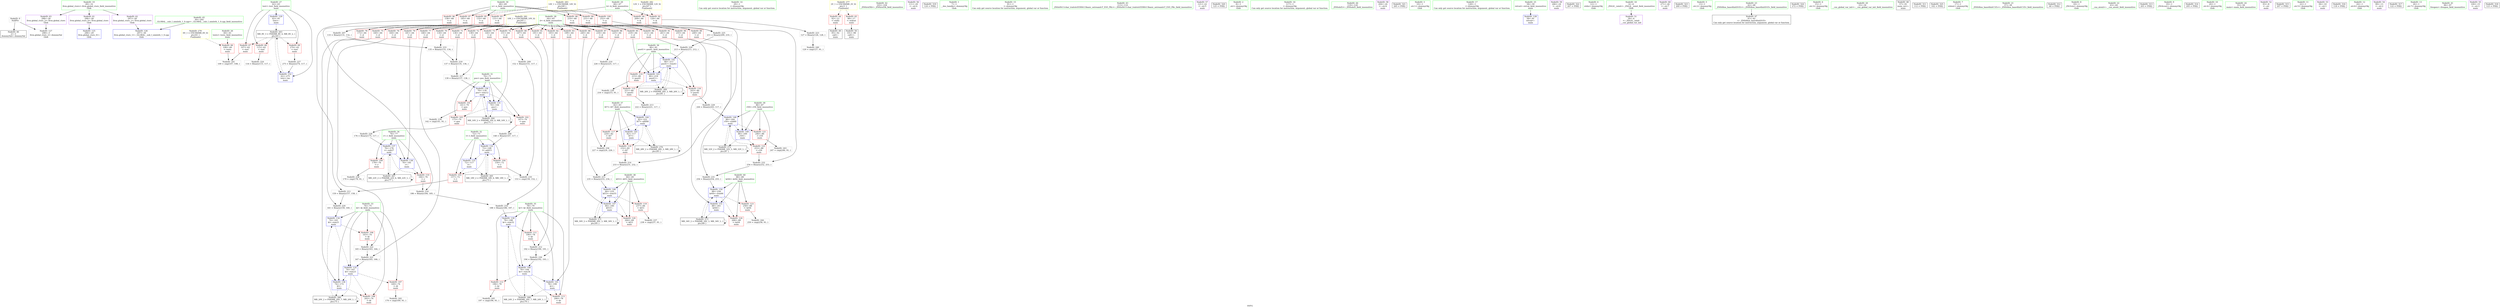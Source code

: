 digraph "SVFG" {
	label="SVFG";

	Node0x55649ad545e0 [shape=record,color=grey,label="{NodeID: 0\nNullPtr}"];
	Node0x55649ad545e0 -> Node0x55649ad76ff0[style=solid];
	Node0x55649ad545e0 -> Node0x55649ad7d300[style=solid];
	Node0x55649ad92d00 [shape=record,color=black,label="{NodeID: 263\nMR_8V_3 = PHI(MR_8V_4, MR_8V_2, )\npts\{63 \}\n}"];
	Node0x55649ad92d00 -> Node0x55649ad791e0[style=dashed];
	Node0x55649ad92d00 -> Node0x55649ad792b0[style=dashed];
	Node0x55649ad92d00 -> Node0x55649ad79380[style=dashed];
	Node0x55649ad92d00 -> Node0x55649ad7e780[style=dashed];
	Node0x55649ad77aa0 [shape=record,color=red,label="{NodeID: 97\n185\<--68\n\<--n\nmain\n}"];
	Node0x55649ad77aa0 -> Node0x55649ad82e10[style=solid];
	Node0x55649ad58ab0 [shape=record,color=green,label="{NodeID: 14\n29\<--1\n\<--dummyObj\nCan only get source location for instruction, argument, global var or function.}"];
	Node0x55649ad97700 [shape=record,color=yellow,style=double,label="{NodeID: 277\n2V_1 = ENCHI(MR_2V_0)\npts\{1 \}\nFun[main]}"];
	Node0x55649ad97700 -> Node0x55649ad78f70[style=dashed];
	Node0x55649ad97700 -> Node0x55649ad79040[style=dashed];
	Node0x55649ad775e0 [shape=record,color=red,label="{NodeID: 111\n190\<--78\n\<--kr\nmain\n}"];
	Node0x55649ad775e0 -> Node0x55649ad82810[style=solid];
	Node0x55649ad76150 [shape=record,color=green,label="{NodeID: 28\n64\<--65\nd\<--d_field_insensitive\nmain\n}"];
	Node0x55649ad76150 -> Node0x55649ad79450[style=solid];
	Node0x55649ad76150 -> Node0x55649ad79520[style=solid];
	Node0x55649ad76150 -> Node0x55649ad795f0[style=solid];
	Node0x55649ad76150 -> Node0x55649ad796c0[style=solid];
	Node0x55649ad76150 -> Node0x55649ad79790[style=solid];
	Node0x55649ad76150 -> Node0x55649ad79860[style=solid];
	Node0x55649ad76150 -> Node0x55649ad79930[style=solid];
	Node0x55649ad76150 -> Node0x55649ad79a00[style=solid];
	Node0x55649ad76150 -> Node0x55649ad79ad0[style=solid];
	Node0x55649ad76150 -> Node0x55649ad79ba0[style=solid];
	Node0x55649ad76150 -> Node0x55649ad79c70[style=solid];
	Node0x55649ad76150 -> Node0x55649ad79d40[style=solid];
	Node0x55649ad76150 -> Node0x55649ad79e10[style=solid];
	Node0x55649ad76150 -> Node0x55649ad79ee0[style=solid];
	Node0x55649ad76150 -> Node0x55649ad79fb0[style=solid];
	Node0x55649ad76150 -> Node0x55649ad7a080[style=solid];
	Node0x55649ad76150 -> Node0x55649ad7a150[style=solid];
	Node0x55649ad76150 -> Node0x55649ad7a220[style=solid];
	Node0x55649ad76150 -> Node0x55649ad7a2f0[style=solid];
	Node0x55649ad76150 -> Node0x55649ad7a3c0[style=solid];
	Node0x55649ad76150 -> Node0x55649ad7a490[style=solid];
	Node0x55649ad76150 -> Node0x55649ad7a560[style=solid];
	Node0x55649ad7b390 [shape=record,color=grey,label="{NodeID: 208\n148 = Binary(147, 117, )\n}"];
	Node0x55649ad7b390 -> Node0x55649ad7d740[style=solid];
	Node0x55649ad7d130 [shape=record,color=blue,label="{NodeID: 125\n296\<--29\nllvm.global_ctors_0\<--\nGlob }"];
	Node0x55649ad76cb0 [shape=record,color=green,label="{NodeID: 42\n103\<--104\n_ZNSirsERi\<--_ZNSirsERi_field_insensitive\n}"];
	Node0x55649ad83710 [shape=record,color=grey,label="{NodeID: 222\n165 = Binary(163, 164, )\n}"];
	Node0x55649ad83710 -> Node0x55649ad83590[style=solid];
	Node0x55649ad7dcf0 [shape=record,color=blue,label="{NodeID: 139\n78\<--188\nkr\<--rem32\nmain\n}"];
	Node0x55649ad7dcf0 -> Node0x55649ad775e0[style=dashed];
	Node0x55649ad7dcf0 -> Node0x55649ad7ddc0[style=dashed];
	Node0x55649ad78860 [shape=record,color=purple,label="{NodeID: 56\n111\<--20\n\<--.str.4\nmain\n}"];
	Node0x55649ada78a0 [shape=record,color=black,label="{NodeID: 319\n124 = PHI()\n}"];
	Node0x55649ad84c10 [shape=record,color=grey,label="{NodeID: 236\n227 = cmp(224, 226, )\n}"];
	Node0x55649ad79450 [shape=record,color=red,label="{NodeID: 70\n134\<--64\n\<--d\nmain\n}"];
	Node0x55649ad79450 -> Node0x55649ad84790[style=solid];
	Node0x55649ad79fb0 [shape=record,color=red,label="{NodeID: 84\n212\<--64\n\<--d\nmain\n}"];
	Node0x55649ad79fb0 -> Node0x55649ad83d10[style=solid];
	Node0x55649ad74040 [shape=record,color=green,label="{NodeID: 1\n7\<--1\n__dso_handle\<--dummyObj\nGlob }"];
	Node0x55649ad93200 [shape=record,color=black,label="{NodeID: 264\nMR_16V_2 = PHI(MR_16V_6, MR_16V_1, )\npts\{71 \}\n}"];
	Node0x55649ad93200 -> Node0x55649ad7d5a0[style=dashed];
	Node0x55649ad93200 -> Node0x55649ad93200[style=dashed];
	Node0x55649ad77b70 [shape=record,color=red,label="{NodeID: 98\n210\<--68\n\<--n\nmain\n}"];
	Node0x55649ad77b70 -> Node0x55649ad83b90[style=solid];
	Node0x55649ad58b80 [shape=record,color=green,label="{NodeID: 15\n91\<--1\n\<--dummyObj\nCan only get source location for instruction, argument, global var or function.}"];
	Node0x55649ad776b0 [shape=record,color=red,label="{NodeID: 112\n196\<--78\n\<--kr\nmain\n}"];
	Node0x55649ad776b0 -> Node0x55649ad85990[style=solid];
	Node0x55649ad76220 [shape=record,color=green,label="{NodeID: 29\n66\<--67\nk\<--k_field_insensitive\nmain\n}"];
	Node0x55649ad76220 -> Node0x55649ad7a630[style=solid];
	Node0x55649ad76220 -> Node0x55649ad7a700[style=solid];
	Node0x55649ad76220 -> Node0x55649ad7a7d0[style=solid];
	Node0x55649ad7b510 [shape=record,color=grey,label="{NodeID: 209\n152 = Binary(151, 117, )\n}"];
	Node0x55649ad7b510 -> Node0x55649ad84a90[style=solid];
	Node0x55649ad7d200 [shape=record,color=blue,label="{NodeID: 126\n297\<--30\nllvm.global_ctors_1\<--_GLOBAL__sub_I_nimloth_1_0.cpp\nGlob }"];
	Node0x55649ad76d80 [shape=record,color=green,label="{NodeID: 43\n113\<--114\n_ZStlsISt11char_traitsIcEERSt13basic_ostreamIcT_ES5_PKc\<--_ZStlsISt11char_traitsIcEERSt13basic_ostreamIcT_ES5_PKc_field_insensitive\n}"];
	Node0x55649ad83890 [shape=record,color=grey,label="{NodeID: 223\n127 = Binary(126, 128, )\n}"];
	Node0x55649ad83890 -> Node0x55649ad85210[style=solid];
	Node0x55649ad7ddc0 [shape=record,color=blue,label="{NodeID: 140\n78\<--194\nkr\<--rem34\nmain\n}"];
	Node0x55649ad7ddc0 -> Node0x55649ad776b0[style=dashed];
	Node0x55649ad7ddc0 -> Node0x55649ad77780[style=dashed];
	Node0x55649ad7ddc0 -> Node0x55649ad7de90[style=dashed];
	Node0x55649ad7ddc0 -> Node0x55649ad94600[style=dashed];
	Node0x55649ad78930 [shape=record,color=purple,label="{NodeID: 57\n121\<--22\n\<--.str.5\nmain\n}"];
	Node0x55649ada79a0 [shape=record,color=black,label="{NodeID: 320\n125 = PHI()\n}"];
	Node0x55649ad84d90 [shape=record,color=grey,label="{NodeID: 237\n238 = cmp(237, 91, )\n}"];
	Node0x55649ad79520 [shape=record,color=red,label="{NodeID: 71\n136\<--64\n\<--d\nmain\n}"];
	Node0x55649ad79520 -> Node0x55649ad83290[style=solid];
	Node0x55649ad7a080 [shape=record,color=red,label="{NodeID: 85\n218\<--64\n\<--d\nmain\n}"];
	Node0x55649ad7a080 -> Node0x55649ad7e030[style=solid];
	Node0x55649ad54500 [shape=record,color=green,label="{NodeID: 2\n8\<--1\n.str\<--dummyObj\nGlob }"];
	Node0x55649ad93700 [shape=record,color=black,label="{NodeID: 265\nMR_18V_2 = PHI(MR_18V_6, MR_18V_1, )\npts\{73 \}\n}"];
	Node0x55649ad93700 -> Node0x55649ad7d740[style=dashed];
	Node0x55649ad93700 -> Node0x55649ad93700[style=dashed];
	Node0x55649ad77c40 [shape=record,color=red,label="{NodeID: 99\n231\<--68\n\<--n\nmain\n}"];
	Node0x55649ad77c40 -> Node0x55649ad82b10[style=solid];
	Node0x55649ad58c50 [shape=record,color=green,label="{NodeID: 16\n117\<--1\n\<--dummyObj\nCan only get source location for instruction, argument, global var or function.}"];
	Node0x55649ad98300 [shape=record,color=yellow,style=double,label="{NodeID: 279\n6V_1 = ENCHI(MR_6V_0)\npts\{61 \}\nFun[main]}"];
	Node0x55649ad98300 -> Node0x55649ad79110[style=dashed];
	Node0x55649ad77780 [shape=record,color=red,label="{NodeID: 113\n206\<--78\n\<--kr\nmain\n}"];
	Node0x55649ad762f0 [shape=record,color=green,label="{NodeID: 30\n68\<--69\nn\<--n_field_insensitive\nmain\n}"];
	Node0x55649ad762f0 -> Node0x55649ad7a8a0[style=solid];
	Node0x55649ad762f0 -> Node0x55649ad779d0[style=solid];
	Node0x55649ad762f0 -> Node0x55649ad77aa0[style=solid];
	Node0x55649ad762f0 -> Node0x55649ad77b70[style=solid];
	Node0x55649ad762f0 -> Node0x55649ad77c40[style=solid];
	Node0x55649ad762f0 -> Node0x55649ad77d10[style=solid];
	Node0x55649ad7b690 [shape=record,color=grey,label="{NodeID: 210\n226 = Binary(225, 117, )\n}"];
	Node0x55649ad7b690 -> Node0x55649ad84c10[style=solid];
	Node0x55649ad7d300 [shape=record,color=blue, style = dotted,label="{NodeID: 127\n298\<--3\nllvm.global_ctors_2\<--dummyVal\nGlob }"];
	Node0x55649ad76e50 [shape=record,color=green,label="{NodeID: 44\n119\<--120\n_ZNSolsEi\<--_ZNSolsEi_field_insensitive\n}"];
	Node0x55649ad83a10 [shape=record,color=grey,label="{NodeID: 224\n116 = Binary(115, 117, )\n}"];
	Node0x55649ad7de90 [shape=record,color=blue,label="{NodeID: 141\n78\<--199\nkr\<--\nmain\n}"];
	Node0x55649ad7de90 -> Node0x55649ad77780[style=dashed];
	Node0x55649ad7de90 -> Node0x55649ad94600[style=dashed];
	Node0x55649ad78a00 [shape=record,color=purple,label="{NodeID: 58\n204\<--24\n\<--.str.6\nmain\n}"];
	Node0x55649ada7a70 [shape=record,color=black,label="{NodeID: 321\n265 = PHI()\n}"];
	Node0x55649ad84f10 [shape=record,color=grey,label="{NodeID: 238\n179 = cmp(178, 91, )\n}"];
	Node0x55649ad795f0 [shape=record,color=red,label="{NodeID: 72\n138\<--64\n\<--d\nmain\n}"];
	Node0x55649ad795f0 -> Node0x55649ad82f90[style=solid];
	Node0x55649ad7a150 [shape=record,color=red,label="{NodeID: 86\n225\<--64\n\<--d\nmain\n}"];
	Node0x55649ad7a150 -> Node0x55649ad7b690[style=solid];
	Node0x55649ad54ee0 [shape=record,color=green,label="{NodeID: 3\n10\<--1\n.str.1\<--dummyObj\nGlob }"];
	Node0x55649ad93c00 [shape=record,color=black,label="{NodeID: 266\nMR_20V_2 = PHI(MR_20V_7, MR_20V_1, )\npts\{75 \}\n}"];
	Node0x55649ad93c00 -> Node0x55649ad7d8e0[style=dashed];
	Node0x55649ad93c00 -> Node0x55649ad93c00[style=dashed];
	Node0x55649ad77d10 [shape=record,color=red,label="{NodeID: 100\n252\<--68\n\<--n\nmain\n}"];
	Node0x55649ad77d10 -> Node0x55649ad84610[style=solid];
	Node0x55649ad58d20 [shape=record,color=green,label="{NodeID: 17\n128\<--1\n\<--dummyObj\nCan only get source location for instruction, argument, global var or function.}"];
	Node0x55649ad77850 [shape=record,color=red,label="{NodeID: 114\n215\<--80\n\<--pos41\nmain\n}"];
	Node0x55649ad77850 -> Node0x55649ad85090[style=solid];
	Node0x55649ad763c0 [shape=record,color=green,label="{NodeID: 31\n70\<--71\npos\<--pos_field_insensitive\nmain\n}"];
	Node0x55649ad763c0 -> Node0x55649ad77de0[style=solid];
	Node0x55649ad763c0 -> Node0x55649ad77eb0[style=solid];
	Node0x55649ad763c0 -> Node0x55649ad77f80[style=solid];
	Node0x55649ad763c0 -> Node0x55649ad7d5a0[style=solid];
	Node0x55649ad763c0 -> Node0x55649ad7d670[style=solid];
	Node0x55649ad7b810 [shape=record,color=grey,label="{NodeID: 211\n159 = Binary(157, 158, )\n}"];
	Node0x55649ad7b810 -> Node0x55649ad83410[style=solid];
	Node0x55649ad7d400 [shape=record,color=blue,label="{NodeID: 128\n58\<--91\nretval\<--\nmain\n}"];
	Node0x55649ad76f20 [shape=record,color=green,label="{NodeID: 45\n30\<--292\n_GLOBAL__sub_I_nimloth_1_0.cpp\<--_GLOBAL__sub_I_nimloth_1_0.cpp_field_insensitive\n}"];
	Node0x55649ad76f20 -> Node0x55649ad7d200[style=solid];
	Node0x55649ad83b90 [shape=record,color=grey,label="{NodeID: 225\n211 = Binary(209, 210, )\n}"];
	Node0x55649ad83b90 -> Node0x55649ad83d10[style=solid];
	Node0x55649ad7df60 [shape=record,color=blue,label="{NodeID: 142\n80\<--213\npos41\<--rem43\nmain\n}"];
	Node0x55649ad7df60 -> Node0x55649ad77850[style=dashed];
	Node0x55649ad7df60 -> Node0x55649ad7c990[style=dashed];
	Node0x55649ad7df60 -> Node0x55649ad7ca20[style=dashed];
	Node0x55649ad7df60 -> Node0x55649ad7e030[style=dashed];
	Node0x55649ad7df60 -> Node0x55649ad95310[style=dashed];
	Node0x55649ad78ad0 [shape=record,color=purple,label="{NodeID: 59\n266\<--24\n\<--.str.6\nmain\n}"];
	Node0x55649ada7ba0 [shape=record,color=black,label="{NodeID: 322\n267 = PHI()\n}"];
	Node0x55649ad85090 [shape=record,color=grey,label="{NodeID: 239\n216 = cmp(215, 91, )\n}"];
	Node0x55649ad796c0 [shape=record,color=red,label="{NodeID: 73\n144\<--64\n\<--d\nmain\n}"];
	Node0x55649ad796c0 -> Node0x55649ad7d670[style=solid];
	Node0x55649ad7a220 [shape=record,color=red,label="{NodeID: 87\n234\<--64\n\<--d\nmain\n}"];
	Node0x55649ad7a220 -> Node0x55649ad82c90[style=solid];
	Node0x55649ad54d40 [shape=record,color=green,label="{NodeID: 4\n12\<--1\nstdin\<--dummyObj\nGlob }"];
	Node0x55649ad94100 [shape=record,color=black,label="{NodeID: 267\nMR_22V_2 = PHI(MR_22V_6, MR_22V_1, )\npts\{77 \}\n}"];
	Node0x55649ad94100 -> Node0x55649ad7db50[style=dashed];
	Node0x55649ad94100 -> Node0x55649ad94100[style=dashed];
	Node0x55649ad77de0 [shape=record,color=red,label="{NodeID: 101\n141\<--70\n\<--pos\nmain\n}"];
	Node0x55649ad77de0 -> Node0x55649ad84910[style=solid];
	Node0x55649ad58df0 [shape=record,color=green,label="{NodeID: 18\n4\<--6\n_ZStL8__ioinit\<--_ZStL8__ioinit_field_insensitive\nGlob }"];
	Node0x55649ad58df0 -> Node0x55649ad78450[style=solid];
	Node0x55649ad984c0 [shape=record,color=yellow,style=double,label="{NodeID: 281\n10V_1 = ENCHI(MR_10V_0)\npts\{65 \}\nFun[main]}"];
	Node0x55649ad984c0 -> Node0x55649ad79450[style=dashed];
	Node0x55649ad984c0 -> Node0x55649ad79520[style=dashed];
	Node0x55649ad984c0 -> Node0x55649ad795f0[style=dashed];
	Node0x55649ad984c0 -> Node0x55649ad796c0[style=dashed];
	Node0x55649ad984c0 -> Node0x55649ad79790[style=dashed];
	Node0x55649ad984c0 -> Node0x55649ad79860[style=dashed];
	Node0x55649ad984c0 -> Node0x55649ad79930[style=dashed];
	Node0x55649ad984c0 -> Node0x55649ad79a00[style=dashed];
	Node0x55649ad984c0 -> Node0x55649ad79ad0[style=dashed];
	Node0x55649ad984c0 -> Node0x55649ad79ba0[style=dashed];
	Node0x55649ad984c0 -> Node0x55649ad79c70[style=dashed];
	Node0x55649ad984c0 -> Node0x55649ad79d40[style=dashed];
	Node0x55649ad984c0 -> Node0x55649ad79e10[style=dashed];
	Node0x55649ad984c0 -> Node0x55649ad79ee0[style=dashed];
	Node0x55649ad984c0 -> Node0x55649ad79fb0[style=dashed];
	Node0x55649ad984c0 -> Node0x55649ad7a080[style=dashed];
	Node0x55649ad984c0 -> Node0x55649ad7a150[style=dashed];
	Node0x55649ad984c0 -> Node0x55649ad7a220[style=dashed];
	Node0x55649ad984c0 -> Node0x55649ad7a2f0[style=dashed];
	Node0x55649ad984c0 -> Node0x55649ad7a3c0[style=dashed];
	Node0x55649ad984c0 -> Node0x55649ad7a490[style=dashed];
	Node0x55649ad984c0 -> Node0x55649ad7a560[style=dashed];
	Node0x55649ad7c990 [shape=record,color=red,label="{NodeID: 115\n221\<--80\n\<--pos41\nmain\n}"];
	Node0x55649ad7c990 -> Node0x55649ad82990[style=solid];
	Node0x55649ad76490 [shape=record,color=green,label="{NodeID: 32\n72\<--73\nl\<--l_field_insensitive\nmain\n}"];
	Node0x55649ad76490 -> Node0x55649ad78050[style=solid];
	Node0x55649ad76490 -> Node0x55649ad78120[style=solid];
	Node0x55649ad76490 -> Node0x55649ad7d740[style=solid];
	Node0x55649ad76490 -> Node0x55649ad7d810[style=solid];
	Node0x55649ad82810 [shape=record,color=grey,label="{NodeID: 212\n192 = Binary(190, 191, )\n}"];
	Node0x55649ad82810 -> Node0x55649ad84310[style=solid];
	Node0x55649ad7d4d0 [shape=record,color=blue,label="{NodeID: 129\n62\<--91\ntest\<--\nmain\n}"];
	Node0x55649ad7d4d0 -> Node0x55649ad92d00[style=dashed];
	Node0x55649ad76ff0 [shape=record,color=black,label="{NodeID: 46\n2\<--3\ndummyVal\<--dummyVal\n}"];
	Node0x55649ad83d10 [shape=record,color=grey,label="{NodeID: 226\n213 = Binary(211, 212, )\n}"];
	Node0x55649ad83d10 -> Node0x55649ad7df60[style=solid];
	Node0x55649ad7e030 [shape=record,color=blue,label="{NodeID: 143\n80\<--218\npos41\<--\nmain\n}"];
	Node0x55649ad7e030 -> Node0x55649ad7c990[style=dashed];
	Node0x55649ad7e030 -> Node0x55649ad7ca20[style=dashed];
	Node0x55649ad7e030 -> Node0x55649ad95310[style=dashed];
	Node0x55649ad78ba0 [shape=record,color=purple,label="{NodeID: 60\n271\<--26\n\<--.str.7\nmain\n}"];
	Node0x55649ada7ca0 [shape=record,color=black,label="{NodeID: 323\n269 = PHI()\n}"];
	Node0x55649ad85210 [shape=record,color=grey,label="{NodeID: 240\n129 = cmp(127, 91, )\n}"];
	Node0x55649ad79790 [shape=record,color=red,label="{NodeID: 74\n151\<--64\n\<--d\nmain\n}"];
	Node0x55649ad79790 -> Node0x55649ad7b510[style=solid];
	Node0x55649ad7a2f0 [shape=record,color=red,label="{NodeID: 88\n240\<--64\n\<--d\nmain\n}"];
	Node0x55649ad7a2f0 -> Node0x55649ad7e370[style=solid];
	Node0x55649ad54fd0 [shape=record,color=green,label="{NodeID: 5\n13\<--1\n.str.2\<--dummyObj\nGlob }"];
	Node0x55649ad94600 [shape=record,color=black,label="{NodeID: 268\nMR_24V_2 = PHI(MR_24V_7, MR_24V_1, )\npts\{79 \}\n}"];
	Node0x55649ad94600 -> Node0x55649ad7dcf0[style=dashed];
	Node0x55649ad94600 -> Node0x55649ad94600[style=dashed];
	Node0x55649ad77eb0 [shape=record,color=red,label="{NodeID: 102\n147\<--70\n\<--pos\nmain\n}"];
	Node0x55649ad77eb0 -> Node0x55649ad7b390[style=solid];
	Node0x55649ad58ec0 [shape=record,color=green,label="{NodeID: 19\n28\<--32\nllvm.global_ctors\<--llvm.global_ctors_field_insensitive\nGlob }"];
	Node0x55649ad58ec0 -> Node0x55649ad78c70[style=solid];
	Node0x55649ad58ec0 -> Node0x55649ad78d70[style=solid];
	Node0x55649ad58ec0 -> Node0x55649ad78e70[style=solid];
	Node0x55649ad985a0 [shape=record,color=yellow,style=double,label="{NodeID: 282\n12V_1 = ENCHI(MR_12V_0)\npts\{67 \}\nFun[main]}"];
	Node0x55649ad985a0 -> Node0x55649ad7a630[style=dashed];
	Node0x55649ad985a0 -> Node0x55649ad7a700[style=dashed];
	Node0x55649ad985a0 -> Node0x55649ad7a7d0[style=dashed];
	Node0x55649ad7ca20 [shape=record,color=red,label="{NodeID: 116\n243\<--80\n\<--pos41\nmain\n}"];
	Node0x55649ad7ca20 -> Node0x55649ad84190[style=solid];
	Node0x55649ad76560 [shape=record,color=green,label="{NodeID: 33\n74\<--75\nkl\<--kl_field_insensitive\nmain\n}"];
	Node0x55649ad76560 -> Node0x55649ad771d0[style=solid];
	Node0x55649ad76560 -> Node0x55649ad772a0[style=solid];
	Node0x55649ad76560 -> Node0x55649ad77370[style=solid];
	Node0x55649ad76560 -> Node0x55649ad7d8e0[style=solid];
	Node0x55649ad76560 -> Node0x55649ad7d9b0[style=solid];
	Node0x55649ad76560 -> Node0x55649ad7da80[style=solid];
	Node0x55649ad82990 [shape=record,color=grey,label="{NodeID: 213\n222 = Binary(221, 117, )\n}"];
	Node0x55649ad82990 -> Node0x55649ad7e100[style=solid];
	Node0x55649ad7d5a0 [shape=record,color=blue,label="{NodeID: 130\n70\<--139\npos\<--rem12\nmain\n}"];
	Node0x55649ad7d5a0 -> Node0x55649ad77de0[style=dashed];
	Node0x55649ad7d5a0 -> Node0x55649ad77eb0[style=dashed];
	Node0x55649ad7d5a0 -> Node0x55649ad77f80[style=dashed];
	Node0x55649ad7d5a0 -> Node0x55649ad7d670[style=dashed];
	Node0x55649ad7d5a0 -> Node0x55649ad93200[style=dashed];
	Node0x55649ad770c0 [shape=record,color=black,label="{NodeID: 47\n41\<--42\n\<--_ZNSt8ios_base4InitD1Ev\nCan only get source location for instruction, argument, global var or function.}"];
	Node0x55649ad83e90 [shape=record,color=grey,label="{NodeID: 227\n275 = Binary(274, 117, )\n}"];
	Node0x55649ad83e90 -> Node0x55649ad7e780[style=solid];
	Node0x55649ad7e100 [shape=record,color=blue,label="{NodeID: 144\n82\<--222\nl47\<--add48\nmain\n}"];
	Node0x55649ad7e100 -> Node0x55649ad7cab0[style=dashed];
	Node0x55649ad7e100 -> Node0x55649ad7cb80[style=dashed];
	Node0x55649ad7e100 -> Node0x55649ad7e1d0[style=dashed];
	Node0x55649ad7e100 -> Node0x55649ad95400[style=dashed];
	Node0x55649ad78c70 [shape=record,color=purple,label="{NodeID: 61\n296\<--28\nllvm.global_ctors_0\<--llvm.global_ctors\nGlob }"];
	Node0x55649ad78c70 -> Node0x55649ad7d130[style=solid];
	Node0x55649ada7d70 [shape=record,color=black,label="{NodeID: 324\n272 = PHI()\n}"];
	Node0x55649ad85390 [shape=record,color=grey,label="{NodeID: 241\n109 = cmp(107, 108, )\n}"];
	Node0x55649ad79860 [shape=record,color=red,label="{NodeID: 75\n160\<--64\n\<--d\nmain\n}"];
	Node0x55649ad79860 -> Node0x55649ad83410[style=solid];
	Node0x55649ad7a3c0 [shape=record,color=red,label="{NodeID: 89\n249\<--64\n\<--d\nmain\n}"];
	Node0x55649ad7a3c0 -> Node0x55649ad7e510[style=solid];
	Node0x55649ad58380 [shape=record,color=green,label="{NodeID: 6\n15\<--1\n.str.3\<--dummyObj\nGlob }"];
	Node0x55649ad95310 [shape=record,color=black,label="{NodeID: 269\nMR_26V_2 = PHI(MR_26V_3, MR_26V_1, )\npts\{81 \}\n}"];
	Node0x55649ad95310 -> Node0x55649ad7df60[style=dashed];
	Node0x55649ad95310 -> Node0x55649ad95310[style=dashed];
	Node0x55649ad77f80 [shape=record,color=red,label="{NodeID: 103\n175\<--70\n\<--pos\nmain\n}"];
	Node0x55649ad77f80 -> Node0x55649ad84010[style=solid];
	Node0x55649ad58f90 [shape=record,color=green,label="{NodeID: 20\n33\<--34\n__cxx_global_var_init\<--__cxx_global_var_init_field_insensitive\n}"];
	Node0x55649ad98680 [shape=record,color=yellow,style=double,label="{NodeID: 283\n14V_1 = ENCHI(MR_14V_0)\npts\{69 \}\nFun[main]}"];
	Node0x55649ad98680 -> Node0x55649ad7a8a0[style=dashed];
	Node0x55649ad98680 -> Node0x55649ad779d0[style=dashed];
	Node0x55649ad98680 -> Node0x55649ad77aa0[style=dashed];
	Node0x55649ad98680 -> Node0x55649ad77b70[style=dashed];
	Node0x55649ad98680 -> Node0x55649ad77c40[style=dashed];
	Node0x55649ad98680 -> Node0x55649ad77d10[style=dashed];
	Node0x55649ad7cab0 [shape=record,color=red,label="{NodeID: 117\n224\<--82\n\<--l47\nmain\n}"];
	Node0x55649ad7cab0 -> Node0x55649ad84c10[style=solid];
	Node0x55649ad76630 [shape=record,color=green,label="{NodeID: 34\n76\<--77\nr\<--r_field_insensitive\nmain\n}"];
	Node0x55649ad76630 -> Node0x55649ad77440[style=solid];
	Node0x55649ad76630 -> Node0x55649ad77510[style=solid];
	Node0x55649ad76630 -> Node0x55649ad7db50[style=solid];
	Node0x55649ad76630 -> Node0x55649ad7dc20[style=solid];
	Node0x55649ad82b10 [shape=record,color=grey,label="{NodeID: 214\n233 = Binary(231, 232, )\n}"];
	Node0x55649ad82b10 -> Node0x55649ad82c90[style=solid];
	Node0x55649ad7d670 [shape=record,color=blue,label="{NodeID: 131\n70\<--144\npos\<--\nmain\n}"];
	Node0x55649ad7d670 -> Node0x55649ad77eb0[style=dashed];
	Node0x55649ad7d670 -> Node0x55649ad77f80[style=dashed];
	Node0x55649ad7d670 -> Node0x55649ad93200[style=dashed];
	Node0x55649ad781e0 [shape=record,color=black,label="{NodeID: 48\n57\<--91\nmain_ret\<--\nmain\n}"];
	Node0x55649aac8a20 [shape=record,color=black,label="{NodeID: 311\n112 = PHI()\n}"];
	Node0x55649ad84010 [shape=record,color=grey,label="{NodeID: 228\n176 = Binary(175, 117, )\n}"];
	Node0x55649ad84010 -> Node0x55649ad7db50[style=solid];
	Node0x55649ad7e1d0 [shape=record,color=blue,label="{NodeID: 145\n82\<--117\nl47\<--\nmain\n}"];
	Node0x55649ad7e1d0 -> Node0x55649ad7cb80[style=dashed];
	Node0x55649ad7e1d0 -> Node0x55649ad95400[style=dashed];
	Node0x55649ad78d70 [shape=record,color=purple,label="{NodeID: 62\n297\<--28\nllvm.global_ctors_1\<--llvm.global_ctors\nGlob }"];
	Node0x55649ad78d70 -> Node0x55649ad7d200[style=solid];
	Node0x55649ada8590 [shape=record,color=black,label="{NodeID: 325\n102 = PHI()\n}"];
	Node0x55649ad85510 [shape=record,color=grey,label="{NodeID: 242\n170 = cmp(169, 91, )\n}"];
	Node0x55649ad79930 [shape=record,color=red,label="{NodeID: 76\n164\<--64\n\<--d\nmain\n}"];
	Node0x55649ad79930 -> Node0x55649ad83710[style=solid];
	Node0x55649ad7a490 [shape=record,color=red,label="{NodeID: 90\n255\<--64\n\<--d\nmain\n}"];
	Node0x55649ad7a490 -> Node0x55649ad84490[style=solid];
	Node0x55649ad58410 [shape=record,color=green,label="{NodeID: 7\n17\<--1\nstdout\<--dummyObj\nGlob }"];
	Node0x55649ad95400 [shape=record,color=black,label="{NodeID: 270\nMR_28V_2 = PHI(MR_28V_3, MR_28V_1, )\npts\{83 \}\n}"];
	Node0x55649ad95400 -> Node0x55649ad7e100[style=dashed];
	Node0x55649ad95400 -> Node0x55649ad95400[style=dashed];
	Node0x55649ad78050 [shape=record,color=red,label="{NodeID: 104\n150\<--72\n\<--l\nmain\n}"];
	Node0x55649ad78050 -> Node0x55649ad84a90[style=solid];
	Node0x55649ad59060 [shape=record,color=green,label="{NodeID: 21\n37\<--38\n_ZNSt8ios_base4InitC1Ev\<--_ZNSt8ios_base4InitC1Ev_field_insensitive\n}"];
	Node0x55649ad7cb80 [shape=record,color=red,label="{NodeID: 118\n232\<--82\n\<--l47\nmain\n}"];
	Node0x55649ad7cb80 -> Node0x55649ad82b10[style=solid];
	Node0x55649ad76700 [shape=record,color=green,label="{NodeID: 35\n78\<--79\nkr\<--kr_field_insensitive\nmain\n}"];
	Node0x55649ad76700 -> Node0x55649ad775e0[style=solid];
	Node0x55649ad76700 -> Node0x55649ad776b0[style=solid];
	Node0x55649ad76700 -> Node0x55649ad77780[style=solid];
	Node0x55649ad76700 -> Node0x55649ad7dcf0[style=solid];
	Node0x55649ad76700 -> Node0x55649ad7ddc0[style=solid];
	Node0x55649ad76700 -> Node0x55649ad7de90[style=solid];
	Node0x55649ad82c90 [shape=record,color=grey,label="{NodeID: 215\n235 = Binary(233, 234, )\n}"];
	Node0x55649ad82c90 -> Node0x55649ad7e2a0[style=solid];
	Node0x55649ad7d740 [shape=record,color=blue,label="{NodeID: 132\n72\<--148\nl\<--add15\nmain\n}"];
	Node0x55649ad7d740 -> Node0x55649ad78050[style=dashed];
	Node0x55649ad7d740 -> Node0x55649ad78120[style=dashed];
	Node0x55649ad7d740 -> Node0x55649ad7d810[style=dashed];
	Node0x55649ad7d740 -> Node0x55649ad93700[style=dashed];
	Node0x55649ad782b0 [shape=record,color=black,label="{NodeID: 49\n95\<--92\ncall\<--\nmain\n}"];
	Node0x55649ada71a0 [shape=record,color=black,label="{NodeID: 312\n40 = PHI()\n}"];
	Node0x55649ad84190 [shape=record,color=grey,label="{NodeID: 229\n244 = Binary(243, 117, )\n}"];
	Node0x55649ad84190 -> Node0x55649ad7e440[style=solid];
	Node0x55649ad7e2a0 [shape=record,color=blue,label="{NodeID: 146\n84\<--235\nkl53\<--rem55\nmain\n}"];
	Node0x55649ad7e2a0 -> Node0x55649ad7cc50[style=dashed];
	Node0x55649ad7e2a0 -> Node0x55649ad7cd20[style=dashed];
	Node0x55649ad7e2a0 -> Node0x55649ad7e370[style=dashed];
	Node0x55649ad7e2a0 -> Node0x55649ad95900[style=dashed];
	Node0x55649ad78e70 [shape=record,color=purple,label="{NodeID: 63\n298\<--28\nllvm.global_ctors_2\<--llvm.global_ctors\nGlob }"];
	Node0x55649ad78e70 -> Node0x55649ad7d300[style=solid];
	Node0x55649ad85690 [shape=record,color=grey,label="{NodeID: 243\n247 = cmp(246, 91, )\n}"];
	Node0x55649ad79a00 [shape=record,color=red,label="{NodeID: 77\n166\<--64\n\<--d\nmain\n}"];
	Node0x55649ad79a00 -> Node0x55649ad83590[style=solid];
	Node0x55649ad7a560 [shape=record,color=red,label="{NodeID: 91\n261\<--64\n\<--d\nmain\n}"];
	Node0x55649ad7a560 -> Node0x55649ad7e6b0[style=solid];
	Node0x55649ad54bd0 [shape=record,color=green,label="{NodeID: 8\n18\<--1\n_ZSt3cin\<--dummyObj\nGlob }"];
	Node0x55649ad95900 [shape=record,color=black,label="{NodeID: 271\nMR_30V_2 = PHI(MR_30V_3, MR_30V_1, )\npts\{85 \}\n}"];
	Node0x55649ad95900 -> Node0x55649ad7e2a0[style=dashed];
	Node0x55649ad95900 -> Node0x55649ad95900[style=dashed];
	Node0x55649ad78120 [shape=record,color=red,label="{NodeID: 105\n157\<--72\n\<--l\nmain\n}"];
	Node0x55649ad78120 -> Node0x55649ad7b810[style=solid];
	Node0x55649ad75c70 [shape=record,color=green,label="{NodeID: 22\n43\<--44\n__cxa_atexit\<--__cxa_atexit_field_insensitive\n}"];
	Node0x55649ad7cc50 [shape=record,color=red,label="{NodeID: 119\n237\<--84\n\<--kl53\nmain\n}"];
	Node0x55649ad7cc50 -> Node0x55649ad84d90[style=solid];
	Node0x55649ad767d0 [shape=record,color=green,label="{NodeID: 36\n80\<--81\npos41\<--pos41_field_insensitive\nmain\n}"];
	Node0x55649ad767d0 -> Node0x55649ad77850[style=solid];
	Node0x55649ad767d0 -> Node0x55649ad7c990[style=solid];
	Node0x55649ad767d0 -> Node0x55649ad7ca20[style=solid];
	Node0x55649ad767d0 -> Node0x55649ad7df60[style=solid];
	Node0x55649ad767d0 -> Node0x55649ad7e030[style=solid];
	Node0x55649ad82e10 [shape=record,color=grey,label="{NodeID: 216\n186 = Binary(184, 185, )\n}"];
	Node0x55649ad82e10 -> Node0x55649ad83110[style=solid];
	Node0x55649ad7d810 [shape=record,color=blue,label="{NodeID: 133\n72\<--117\nl\<--\nmain\n}"];
	Node0x55649ad7d810 -> Node0x55649ad78120[style=dashed];
	Node0x55649ad7d810 -> Node0x55649ad93700[style=dashed];
	Node0x55649ad78380 [shape=record,color=black,label="{NodeID: 50\n101\<--98\ncall1\<--\nmain\n}"];
	Node0x55649ada7270 [shape=record,color=black,label="{NodeID: 313\n203 = PHI()\n}"];
	Node0x55649ad84310 [shape=record,color=grey,label="{NodeID: 230\n194 = Binary(192, 193, )\n}"];
	Node0x55649ad84310 -> Node0x55649ad7ddc0[style=solid];
	Node0x55649ad7e370 [shape=record,color=blue,label="{NodeID: 147\n84\<--240\nkl53\<--\nmain\n}"];
	Node0x55649ad7e370 -> Node0x55649ad7cd20[style=dashed];
	Node0x55649ad7e370 -> Node0x55649ad95900[style=dashed];
	Node0x55649ad78f70 [shape=record,color=red,label="{NodeID: 64\n92\<--12\n\<--stdin\nmain\n}"];
	Node0x55649ad78f70 -> Node0x55649ad782b0[style=solid];
	Node0x55649ad85810 [shape=record,color=grey,label="{NodeID: 244\n259 = cmp(258, 91, )\n}"];
	Node0x55649ad79ad0 [shape=record,color=red,label="{NodeID: 78\n172\<--64\n\<--d\nmain\n}"];
	Node0x55649ad79ad0 -> Node0x55649ad7da80[style=solid];
	Node0x55649ad7a630 [shape=record,color=red,label="{NodeID: 92\n126\<--66\n\<--k\nmain\n}"];
	Node0x55649ad7a630 -> Node0x55649ad83890[style=solid];
	Node0x55649ad54c60 [shape=record,color=green,label="{NodeID: 9\n19\<--1\n_ZSt4cout\<--dummyObj\nGlob }"];
	Node0x55649ad95e00 [shape=record,color=black,label="{NodeID: 272\nMR_32V_2 = PHI(MR_32V_3, MR_32V_1, )\npts\{87 \}\n}"];
	Node0x55649ad95e00 -> Node0x55649ad7e440[style=dashed];
	Node0x55649ad95e00 -> Node0x55649ad95e00[style=dashed];
	Node0x55649ad771d0 [shape=record,color=red,label="{NodeID: 106\n163\<--74\n\<--kl\nmain\n}"];
	Node0x55649ad771d0 -> Node0x55649ad83710[style=solid];
	Node0x55649ad75d40 [shape=record,color=green,label="{NodeID: 23\n42\<--48\n_ZNSt8ios_base4InitD1Ev\<--_ZNSt8ios_base4InitD1Ev_field_insensitive\n}"];
	Node0x55649ad75d40 -> Node0x55649ad770c0[style=solid];
	Node0x55649ad7cd20 [shape=record,color=red,label="{NodeID: 120\n264\<--84\n\<--kl53\nmain\n}"];
	Node0x55649ad768a0 [shape=record,color=green,label="{NodeID: 37\n82\<--83\nl47\<--l47_field_insensitive\nmain\n}"];
	Node0x55649ad768a0 -> Node0x55649ad7cab0[style=solid];
	Node0x55649ad768a0 -> Node0x55649ad7cb80[style=solid];
	Node0x55649ad768a0 -> Node0x55649ad7e100[style=solid];
	Node0x55649ad768a0 -> Node0x55649ad7e1d0[style=solid];
	Node0x55649ad82f90 [shape=record,color=grey,label="{NodeID: 217\n139 = Binary(137, 138, )\n}"];
	Node0x55649ad82f90 -> Node0x55649ad7d5a0[style=solid];
	Node0x55649ad7d8e0 [shape=record,color=blue,label="{NodeID: 134\n74\<--161\nkl\<--rem21\nmain\n}"];
	Node0x55649ad7d8e0 -> Node0x55649ad771d0[style=dashed];
	Node0x55649ad7d8e0 -> Node0x55649ad7d9b0[style=dashed];
	Node0x55649ad78450 [shape=record,color=purple,label="{NodeID: 51\n39\<--4\n\<--_ZStL8__ioinit\n__cxx_global_var_init\n}"];
	Node0x55649ada73a0 [shape=record,color=black,label="{NodeID: 314\n205 = PHI()\n}"];
	Node0x55649ad84490 [shape=record,color=grey,label="{NodeID: 231\n256 = Binary(254, 255, )\n}"];
	Node0x55649ad84490 -> Node0x55649ad7e5e0[style=solid];
	Node0x55649ad7e440 [shape=record,color=blue,label="{NodeID: 148\n86\<--244\nr59\<--sub60\nmain\n}"];
	Node0x55649ad7e440 -> Node0x55649ad7cdf0[style=dashed];
	Node0x55649ad7e440 -> Node0x55649ad7cec0[style=dashed];
	Node0x55649ad7e440 -> Node0x55649ad7e510[style=dashed];
	Node0x55649ad7e440 -> Node0x55649ad95e00[style=dashed];
	Node0x55649ad79040 [shape=record,color=red,label="{NodeID: 65\n98\<--17\n\<--stdout\nmain\n}"];
	Node0x55649ad79040 -> Node0x55649ad78380[style=solid];
	Node0x55649ad85990 [shape=record,color=grey,label="{NodeID: 245\n197 = cmp(196, 91, )\n}"];
	Node0x55649ad79ba0 [shape=record,color=red,label="{NodeID: 79\n181\<--64\n\<--d\nmain\n}"];
	Node0x55649ad79ba0 -> Node0x55649ad7dc20[style=solid];
	Node0x55649ad7a700 [shape=record,color=red,label="{NodeID: 93\n131\<--66\n\<--k\nmain\n}"];
	Node0x55649ad7a700 -> Node0x55649ad7b210[style=solid];
	Node0x55649ad586b0 [shape=record,color=green,label="{NodeID: 10\n20\<--1\n.str.4\<--dummyObj\nGlob }"];
	Node0x55649ad96300 [shape=record,color=black,label="{NodeID: 273\nMR_34V_2 = PHI(MR_34V_3, MR_34V_1, )\npts\{89 \}\n}"];
	Node0x55649ad96300 -> Node0x55649ad7e5e0[style=dashed];
	Node0x55649ad96300 -> Node0x55649ad96300[style=dashed];
	Node0x55649ad772a0 [shape=record,color=red,label="{NodeID: 107\n169\<--74\n\<--kl\nmain\n}"];
	Node0x55649ad772a0 -> Node0x55649ad85510[style=solid];
	Node0x55649ad75e10 [shape=record,color=green,label="{NodeID: 24\n55\<--56\nmain\<--main_field_insensitive\n}"];
	Node0x55649ad7cdf0 [shape=record,color=red,label="{NodeID: 121\n246\<--86\n\<--r59\nmain\n}"];
	Node0x55649ad7cdf0 -> Node0x55649ad85690[style=solid];
	Node0x55649ad76970 [shape=record,color=green,label="{NodeID: 38\n84\<--85\nkl53\<--kl53_field_insensitive\nmain\n}"];
	Node0x55649ad76970 -> Node0x55649ad7cc50[style=solid];
	Node0x55649ad76970 -> Node0x55649ad7cd20[style=solid];
	Node0x55649ad76970 -> Node0x55649ad7e2a0[style=solid];
	Node0x55649ad76970 -> Node0x55649ad7e370[style=solid];
	Node0x55649ad83110 [shape=record,color=grey,label="{NodeID: 218\n188 = Binary(186, 187, )\n}"];
	Node0x55649ad83110 -> Node0x55649ad7dcf0[style=solid];
	Node0x55649ad7d9b0 [shape=record,color=blue,label="{NodeID: 135\n74\<--167\nkl\<--rem23\nmain\n}"];
	Node0x55649ad7d9b0 -> Node0x55649ad772a0[style=dashed];
	Node0x55649ad7d9b0 -> Node0x55649ad77370[style=dashed];
	Node0x55649ad7d9b0 -> Node0x55649ad7da80[style=dashed];
	Node0x55649ad7d9b0 -> Node0x55649ad93c00[style=dashed];
	Node0x55649ad78520 [shape=record,color=purple,label="{NodeID: 52\n93\<--8\n\<--.str\nmain\n}"];
	Node0x55649ada74a0 [shape=record,color=black,label="{NodeID: 315\n207 = PHI()\n}"];
	Node0x55649ad84610 [shape=record,color=grey,label="{NodeID: 232\n254 = Binary(252, 253, )\n}"];
	Node0x55649ad84610 -> Node0x55649ad84490[style=solid];
	Node0x55649ad7e510 [shape=record,color=blue,label="{NodeID: 149\n86\<--249\nr59\<--\nmain\n}"];
	Node0x55649ad7e510 -> Node0x55649ad7cec0[style=dashed];
	Node0x55649ad7e510 -> Node0x55649ad95e00[style=dashed];
	Node0x55649ad79110 [shape=record,color=red,label="{NodeID: 66\n108\<--60\n\<--tests\nmain\n}"];
	Node0x55649ad79110 -> Node0x55649ad85390[style=solid];
	Node0x55649ad79c70 [shape=record,color=red,label="{NodeID: 80\n187\<--64\n\<--d\nmain\n}"];
	Node0x55649ad79c70 -> Node0x55649ad83110[style=solid];
	Node0x55649ad7a7d0 [shape=record,color=red,label="{NodeID: 94\n209\<--66\n\<--k\nmain\n}"];
	Node0x55649ad7a7d0 -> Node0x55649ad83b90[style=solid];
	Node0x55649ad58780 [shape=record,color=green,label="{NodeID: 11\n22\<--1\n.str.5\<--dummyObj\nGlob }"];
	Node0x55649ad77370 [shape=record,color=red,label="{NodeID: 108\n202\<--74\n\<--kl\nmain\n}"];
	Node0x55649ad75ee0 [shape=record,color=green,label="{NodeID: 25\n58\<--59\nretval\<--retval_field_insensitive\nmain\n}"];
	Node0x55649ad75ee0 -> Node0x55649ad7d400[style=solid];
	Node0x55649ad7cec0 [shape=record,color=red,label="{NodeID: 122\n253\<--86\n\<--r59\nmain\n}"];
	Node0x55649ad7cec0 -> Node0x55649ad84610[style=solid];
	Node0x55649ad76a40 [shape=record,color=green,label="{NodeID: 39\n86\<--87\nr59\<--r59_field_insensitive\nmain\n}"];
	Node0x55649ad76a40 -> Node0x55649ad7cdf0[style=solid];
	Node0x55649ad76a40 -> Node0x55649ad7cec0[style=solid];
	Node0x55649ad76a40 -> Node0x55649ad7e440[style=solid];
	Node0x55649ad76a40 -> Node0x55649ad7e510[style=solid];
	Node0x55649ad83290 [shape=record,color=grey,label="{NodeID: 219\n137 = Binary(135, 136, )\n}"];
	Node0x55649ad83290 -> Node0x55649ad82f90[style=solid];
	Node0x55649ad7da80 [shape=record,color=blue,label="{NodeID: 136\n74\<--172\nkl\<--\nmain\n}"];
	Node0x55649ad7da80 -> Node0x55649ad77370[style=dashed];
	Node0x55649ad7da80 -> Node0x55649ad93c00[style=dashed];
	Node0x55649ad785f0 [shape=record,color=purple,label="{NodeID: 53\n94\<--10\n\<--.str.1\nmain\n}"];
	Node0x55649ada7570 [shape=record,color=black,label="{NodeID: 316\n118 = PHI()\n}"];
	Node0x55649ad84790 [shape=record,color=grey,label="{NodeID: 233\n135 = Binary(133, 134, )\n}"];
	Node0x55649ad84790 -> Node0x55649ad83290[style=solid];
	Node0x55649ad7e5e0 [shape=record,color=blue,label="{NodeID: 150\n88\<--256\nkr64\<--rem66\nmain\n}"];
	Node0x55649ad7e5e0 -> Node0x55649ad7cf90[style=dashed];
	Node0x55649ad7e5e0 -> Node0x55649ad7d060[style=dashed];
	Node0x55649ad7e5e0 -> Node0x55649ad7e6b0[style=dashed];
	Node0x55649ad7e5e0 -> Node0x55649ad96300[style=dashed];
	Node0x55649ad791e0 [shape=record,color=red,label="{NodeID: 67\n107\<--62\n\<--test\nmain\n}"];
	Node0x55649ad791e0 -> Node0x55649ad85390[style=solid];
	Node0x55649ad79d40 [shape=record,color=red,label="{NodeID: 81\n191\<--64\n\<--d\nmain\n}"];
	Node0x55649ad79d40 -> Node0x55649ad82810[style=solid];
	Node0x55649ad7a8a0 [shape=record,color=red,label="{NodeID: 95\n132\<--68\n\<--n\nmain\n}"];
	Node0x55649ad7a8a0 -> Node0x55649ad7b210[style=solid];
	Node0x55649ad58850 [shape=record,color=green,label="{NodeID: 12\n24\<--1\n.str.6\<--dummyObj\nGlob }"];
	Node0x55649ad77440 [shape=record,color=red,label="{NodeID: 109\n178\<--76\n\<--r\nmain\n}"];
	Node0x55649ad77440 -> Node0x55649ad84f10[style=solid];
	Node0x55649ad75fb0 [shape=record,color=green,label="{NodeID: 26\n60\<--61\ntests\<--tests_field_insensitive\nmain\n}"];
	Node0x55649ad75fb0 -> Node0x55649ad79110[style=solid];
	Node0x55649ad7cf90 [shape=record,color=red,label="{NodeID: 123\n258\<--88\n\<--kr64\nmain\n}"];
	Node0x55649ad7cf90 -> Node0x55649ad85810[style=solid];
	Node0x55649ad76b10 [shape=record,color=green,label="{NodeID: 40\n88\<--89\nkr64\<--kr64_field_insensitive\nmain\n}"];
	Node0x55649ad76b10 -> Node0x55649ad7cf90[style=solid];
	Node0x55649ad76b10 -> Node0x55649ad7d060[style=solid];
	Node0x55649ad76b10 -> Node0x55649ad7e5e0[style=solid];
	Node0x55649ad76b10 -> Node0x55649ad7e6b0[style=solid];
	Node0x55649ad83410 [shape=record,color=grey,label="{NodeID: 220\n161 = Binary(159, 160, )\n}"];
	Node0x55649ad83410 -> Node0x55649ad7d8e0[style=solid];
	Node0x55649ad7db50 [shape=record,color=blue,label="{NodeID: 137\n76\<--176\nr\<--sub27\nmain\n}"];
	Node0x55649ad7db50 -> Node0x55649ad77440[style=dashed];
	Node0x55649ad7db50 -> Node0x55649ad77510[style=dashed];
	Node0x55649ad7db50 -> Node0x55649ad7dc20[style=dashed];
	Node0x55649ad7db50 -> Node0x55649ad94100[style=dashed];
	Node0x55649ad786c0 [shape=record,color=purple,label="{NodeID: 54\n99\<--13\n\<--.str.2\nmain\n}"];
	Node0x55649ada76a0 [shape=record,color=black,label="{NodeID: 317\n122 = PHI()\n}"];
	Node0x55649ad84910 [shape=record,color=grey,label="{NodeID: 234\n142 = cmp(141, 91, )\n}"];
	Node0x55649ad7e6b0 [shape=record,color=blue,label="{NodeID: 151\n88\<--261\nkr64\<--\nmain\n}"];
	Node0x55649ad7e6b0 -> Node0x55649ad7d060[style=dashed];
	Node0x55649ad7e6b0 -> Node0x55649ad96300[style=dashed];
	Node0x55649ad792b0 [shape=record,color=red,label="{NodeID: 68\n115\<--62\n\<--test\nmain\n}"];
	Node0x55649ad792b0 -> Node0x55649ad83a10[style=solid];
	Node0x55649ad79e10 [shape=record,color=red,label="{NodeID: 82\n193\<--64\n\<--d\nmain\n}"];
	Node0x55649ad79e10 -> Node0x55649ad84310[style=solid];
	Node0x55649ad779d0 [shape=record,color=red,label="{NodeID: 96\n158\<--68\n\<--n\nmain\n}"];
	Node0x55649ad779d0 -> Node0x55649ad7b810[style=solid];
	Node0x55649ad589e0 [shape=record,color=green,label="{NodeID: 13\n26\<--1\n.str.7\<--dummyObj\nGlob }"];
	Node0x55649ad77510 [shape=record,color=red,label="{NodeID: 110\n184\<--76\n\<--r\nmain\n}"];
	Node0x55649ad77510 -> Node0x55649ad82e10[style=solid];
	Node0x55649ad76080 [shape=record,color=green,label="{NodeID: 27\n62\<--63\ntest\<--test_field_insensitive\nmain\n}"];
	Node0x55649ad76080 -> Node0x55649ad791e0[style=solid];
	Node0x55649ad76080 -> Node0x55649ad792b0[style=solid];
	Node0x55649ad76080 -> Node0x55649ad79380[style=solid];
	Node0x55649ad76080 -> Node0x55649ad7d4d0[style=solid];
	Node0x55649ad76080 -> Node0x55649ad7e780[style=solid];
	Node0x55649ad7b210 [shape=record,color=grey,label="{NodeID: 207\n133 = Binary(131, 132, )\n}"];
	Node0x55649ad7b210 -> Node0x55649ad84790[style=solid];
	Node0x55649ad7d060 [shape=record,color=red,label="{NodeID: 124\n268\<--88\n\<--kr64\nmain\n}"];
	Node0x55649ad76be0 [shape=record,color=green,label="{NodeID: 41\n96\<--97\nfreopen\<--freopen_field_insensitive\n}"];
	Node0x55649ad83590 [shape=record,color=grey,label="{NodeID: 221\n167 = Binary(165, 166, )\n}"];
	Node0x55649ad83590 -> Node0x55649ad7d9b0[style=solid];
	Node0x55649ad7dc20 [shape=record,color=blue,label="{NodeID: 138\n76\<--181\nr\<--\nmain\n}"];
	Node0x55649ad7dc20 -> Node0x55649ad77510[style=dashed];
	Node0x55649ad7dc20 -> Node0x55649ad94100[style=dashed];
	Node0x55649ad78790 [shape=record,color=purple,label="{NodeID: 55\n100\<--15\n\<--.str.3\nmain\n}"];
	Node0x55649ada7770 [shape=record,color=black,label="{NodeID: 318\n123 = PHI()\n}"];
	Node0x55649ad84a90 [shape=record,color=grey,label="{NodeID: 235\n153 = cmp(150, 152, )\n}"];
	Node0x55649ad7e780 [shape=record,color=blue,label="{NodeID: 152\n62\<--275\ntest\<--inc\nmain\n}"];
	Node0x55649ad7e780 -> Node0x55649ad92d00[style=dashed];
	Node0x55649ad79380 [shape=record,color=red,label="{NodeID: 69\n274\<--62\n\<--test\nmain\n}"];
	Node0x55649ad79380 -> Node0x55649ad83e90[style=solid];
	Node0x55649ad79ee0 [shape=record,color=red,label="{NodeID: 83\n199\<--64\n\<--d\nmain\n}"];
	Node0x55649ad79ee0 -> Node0x55649ad7de90[style=solid];
}
